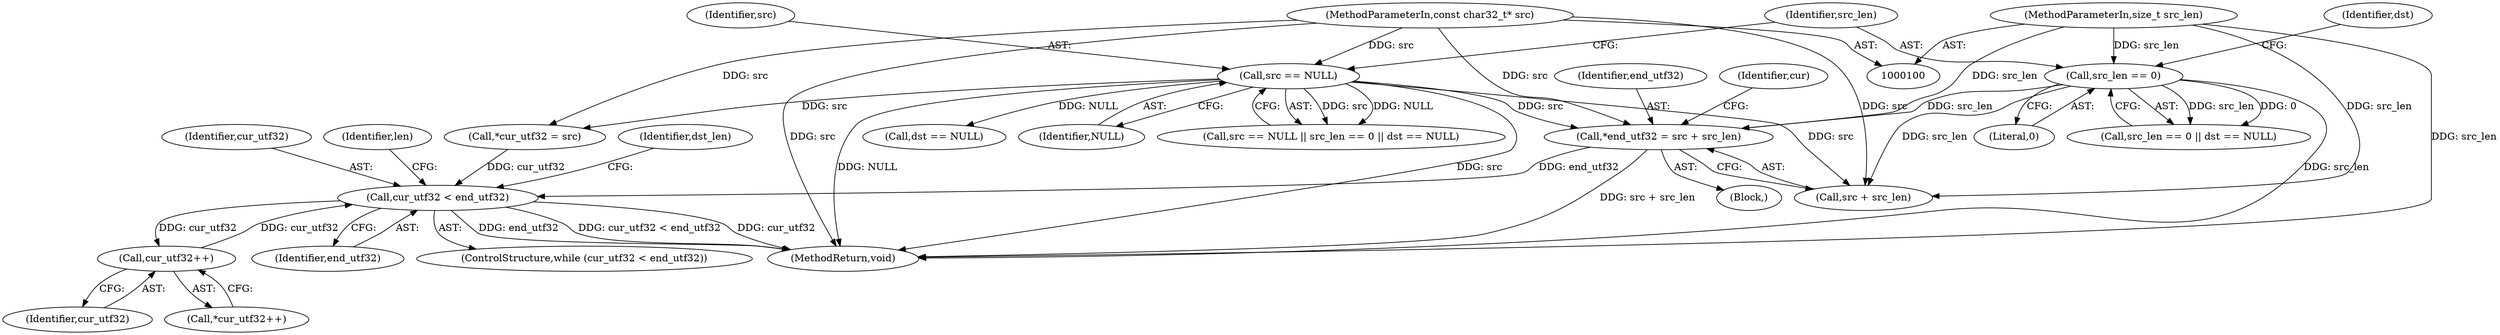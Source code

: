 digraph "0_Android_ecf5fd58a8f50362ce9e8d4245a33d56f29f142b_3@integer" {
"1000125" [label="(Call,*end_utf32 = src + src_len)"];
"1000101" [label="(MethodParameterIn,const char32_t* src)"];
"1000108" [label="(Call,src == NULL)"];
"1000112" [label="(Call,src_len == 0)"];
"1000102" [label="(MethodParameterIn,size_t src_len)"];
"1000135" [label="(Call,cur_utf32 < end_utf32)"];
"1000157" [label="(Call,cur_utf32++)"];
"1000105" [label="(Block,)"];
"1000113" [label="(Identifier,src_len)"];
"1000115" [label="(Call,dst == NULL)"];
"1000137" [label="(Identifier,end_utf32)"];
"1000168" [label="(Identifier,dst_len)"];
"1000176" [label="(MethodReturn,void)"];
"1000136" [label="(Identifier,cur_utf32)"];
"1000114" [label="(Literal,0)"];
"1000126" [label="(Identifier,end_utf32)"];
"1000116" [label="(Identifier,dst)"];
"1000134" [label="(ControlStructure,while (cur_utf32 < end_utf32))"];
"1000127" [label="(Call,src + src_len)"];
"1000125" [label="(Call,*end_utf32 = src + src_len)"];
"1000132" [label="(Identifier,cur)"];
"1000111" [label="(Call,src_len == 0 || dst == NULL)"];
"1000108" [label="(Call,src == NULL)"];
"1000135" [label="(Call,cur_utf32 < end_utf32)"];
"1000109" [label="(Identifier,src)"];
"1000157" [label="(Call,cur_utf32++)"];
"1000112" [label="(Call,src_len == 0)"];
"1000158" [label="(Identifier,cur_utf32)"];
"1000101" [label="(MethodParameterIn,const char32_t* src)"];
"1000156" [label="(Call,*cur_utf32++)"];
"1000110" [label="(Identifier,NULL)"];
"1000141" [label="(Identifier,len)"];
"1000107" [label="(Call,src == NULL || src_len == 0 || dst == NULL)"];
"1000121" [label="(Call,*cur_utf32 = src)"];
"1000102" [label="(MethodParameterIn,size_t src_len)"];
"1000125" -> "1000105"  [label="AST: "];
"1000125" -> "1000127"  [label="CFG: "];
"1000126" -> "1000125"  [label="AST: "];
"1000127" -> "1000125"  [label="AST: "];
"1000132" -> "1000125"  [label="CFG: "];
"1000125" -> "1000176"  [label="DDG: src + src_len"];
"1000101" -> "1000125"  [label="DDG: src"];
"1000108" -> "1000125"  [label="DDG: src"];
"1000112" -> "1000125"  [label="DDG: src_len"];
"1000102" -> "1000125"  [label="DDG: src_len"];
"1000125" -> "1000135"  [label="DDG: end_utf32"];
"1000101" -> "1000100"  [label="AST: "];
"1000101" -> "1000176"  [label="DDG: src"];
"1000101" -> "1000108"  [label="DDG: src"];
"1000101" -> "1000121"  [label="DDG: src"];
"1000101" -> "1000127"  [label="DDG: src"];
"1000108" -> "1000107"  [label="AST: "];
"1000108" -> "1000110"  [label="CFG: "];
"1000109" -> "1000108"  [label="AST: "];
"1000110" -> "1000108"  [label="AST: "];
"1000113" -> "1000108"  [label="CFG: "];
"1000107" -> "1000108"  [label="CFG: "];
"1000108" -> "1000176"  [label="DDG: NULL"];
"1000108" -> "1000176"  [label="DDG: src"];
"1000108" -> "1000107"  [label="DDG: src"];
"1000108" -> "1000107"  [label="DDG: NULL"];
"1000108" -> "1000115"  [label="DDG: NULL"];
"1000108" -> "1000121"  [label="DDG: src"];
"1000108" -> "1000127"  [label="DDG: src"];
"1000112" -> "1000111"  [label="AST: "];
"1000112" -> "1000114"  [label="CFG: "];
"1000113" -> "1000112"  [label="AST: "];
"1000114" -> "1000112"  [label="AST: "];
"1000116" -> "1000112"  [label="CFG: "];
"1000111" -> "1000112"  [label="CFG: "];
"1000112" -> "1000176"  [label="DDG: src_len"];
"1000112" -> "1000111"  [label="DDG: src_len"];
"1000112" -> "1000111"  [label="DDG: 0"];
"1000102" -> "1000112"  [label="DDG: src_len"];
"1000112" -> "1000127"  [label="DDG: src_len"];
"1000102" -> "1000100"  [label="AST: "];
"1000102" -> "1000176"  [label="DDG: src_len"];
"1000102" -> "1000127"  [label="DDG: src_len"];
"1000135" -> "1000134"  [label="AST: "];
"1000135" -> "1000137"  [label="CFG: "];
"1000136" -> "1000135"  [label="AST: "];
"1000137" -> "1000135"  [label="AST: "];
"1000141" -> "1000135"  [label="CFG: "];
"1000168" -> "1000135"  [label="CFG: "];
"1000135" -> "1000176"  [label="DDG: cur_utf32 < end_utf32"];
"1000135" -> "1000176"  [label="DDG: cur_utf32"];
"1000135" -> "1000176"  [label="DDG: end_utf32"];
"1000157" -> "1000135"  [label="DDG: cur_utf32"];
"1000121" -> "1000135"  [label="DDG: cur_utf32"];
"1000135" -> "1000157"  [label="DDG: cur_utf32"];
"1000157" -> "1000156"  [label="AST: "];
"1000157" -> "1000158"  [label="CFG: "];
"1000158" -> "1000157"  [label="AST: "];
"1000156" -> "1000157"  [label="CFG: "];
}
